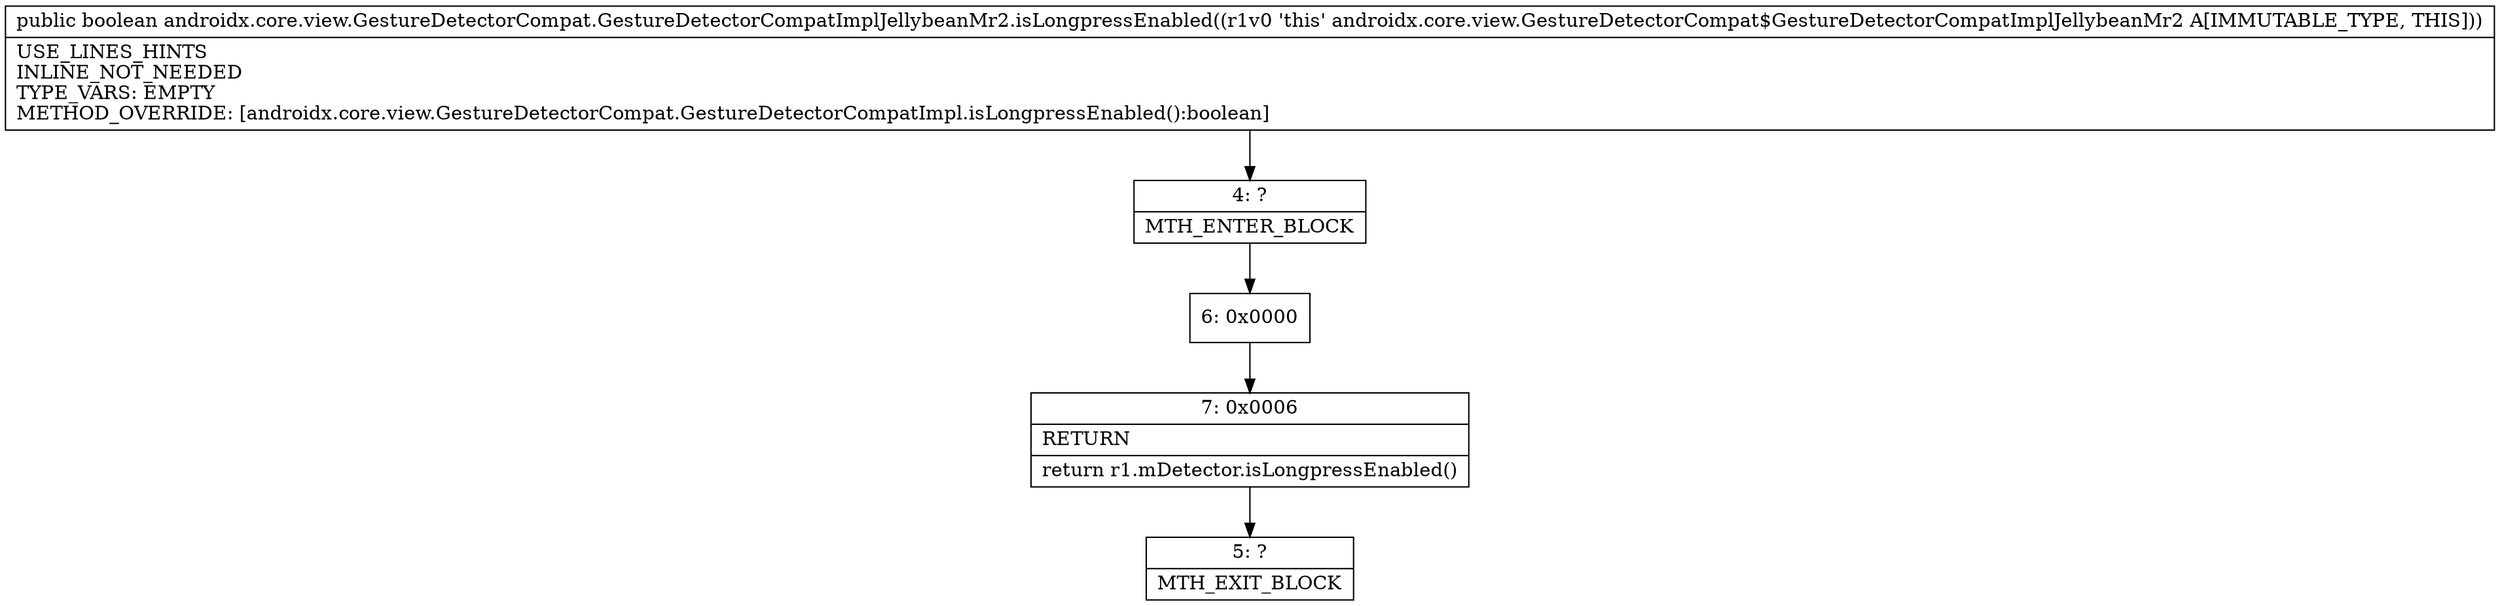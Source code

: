 digraph "CFG forandroidx.core.view.GestureDetectorCompat.GestureDetectorCompatImplJellybeanMr2.isLongpressEnabled()Z" {
Node_4 [shape=record,label="{4\:\ ?|MTH_ENTER_BLOCK\l}"];
Node_6 [shape=record,label="{6\:\ 0x0000}"];
Node_7 [shape=record,label="{7\:\ 0x0006|RETURN\l|return r1.mDetector.isLongpressEnabled()\l}"];
Node_5 [shape=record,label="{5\:\ ?|MTH_EXIT_BLOCK\l}"];
MethodNode[shape=record,label="{public boolean androidx.core.view.GestureDetectorCompat.GestureDetectorCompatImplJellybeanMr2.isLongpressEnabled((r1v0 'this' androidx.core.view.GestureDetectorCompat$GestureDetectorCompatImplJellybeanMr2 A[IMMUTABLE_TYPE, THIS]))  | USE_LINES_HINTS\lINLINE_NOT_NEEDED\lTYPE_VARS: EMPTY\lMETHOD_OVERRIDE: [androidx.core.view.GestureDetectorCompat.GestureDetectorCompatImpl.isLongpressEnabled():boolean]\l}"];
MethodNode -> Node_4;Node_4 -> Node_6;
Node_6 -> Node_7;
Node_7 -> Node_5;
}

